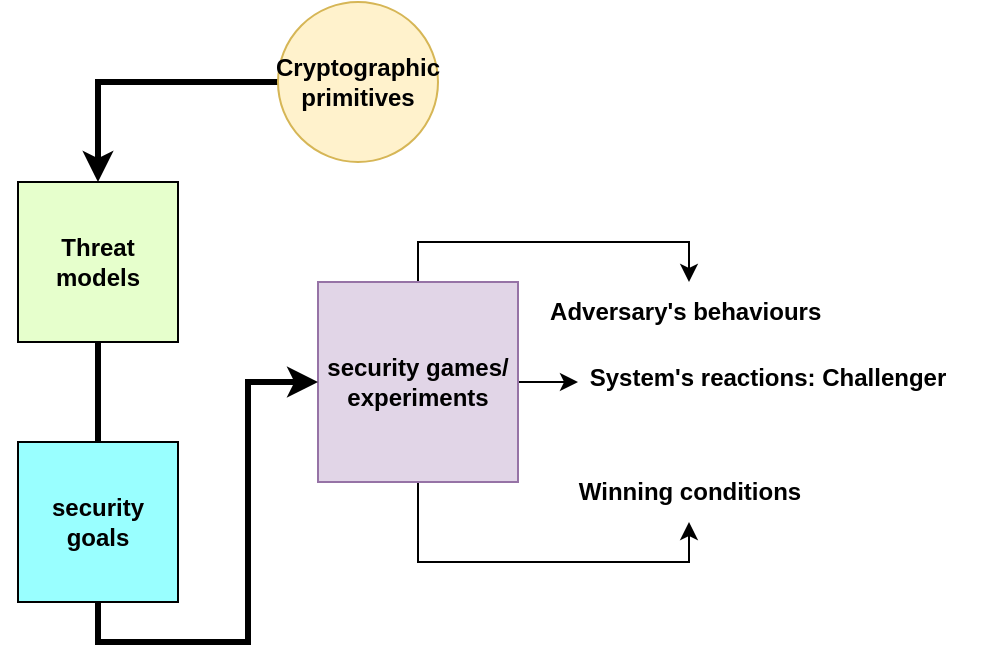 <mxfile version="21.1.4" type="github">
  <diagram name="Page-1" id="e6-palL22gEVwpT9Rw4-">
    <mxGraphModel dx="794" dy="547" grid="1" gridSize="10" guides="1" tooltips="1" connect="1" arrows="1" fold="1" page="1" pageScale="1" pageWidth="827" pageHeight="1169" math="0" shadow="0">
      <root>
        <mxCell id="0" />
        <mxCell id="1" parent="0" />
        <mxCell id="x3_pzE6pRAHvsMxL7w2M-4" style="edgeStyle=orthogonalEdgeStyle;rounded=0;orthogonalLoop=1;jettySize=auto;html=1;exitX=0.5;exitY=1;exitDx=0;exitDy=0;entryX=0;entryY=0.5;entryDx=0;entryDy=0;strokeWidth=3;" edge="1" parent="1" source="x3_pzE6pRAHvsMxL7w2M-1" target="x3_pzE6pRAHvsMxL7w2M-3">
          <mxGeometry relative="1" as="geometry">
            <Array as="points">
              <mxPoint x="180" y="420" />
            </Array>
          </mxGeometry>
        </mxCell>
        <mxCell id="x3_pzE6pRAHvsMxL7w2M-1" value="Threat models&lt;br&gt;" style="whiteSpace=wrap;html=1;aspect=fixed;fillColor=#E6FFCC;fontStyle=1" vertex="1" parent="1">
          <mxGeometry x="140" y="250" width="80" height="80" as="geometry" />
        </mxCell>
        <mxCell id="x3_pzE6pRAHvsMxL7w2M-10" style="edgeStyle=orthogonalEdgeStyle;rounded=0;orthogonalLoop=1;jettySize=auto;html=1;exitX=0.5;exitY=0;exitDx=0;exitDy=0;entryX=0.5;entryY=0;entryDx=0;entryDy=0;" edge="1" parent="1" source="x3_pzE6pRAHvsMxL7w2M-2" target="x3_pzE6pRAHvsMxL7w2M-6">
          <mxGeometry relative="1" as="geometry">
            <mxPoint x="500" y="210" as="targetPoint" />
          </mxGeometry>
        </mxCell>
        <mxCell id="x3_pzE6pRAHvsMxL7w2M-12" style="edgeStyle=orthogonalEdgeStyle;rounded=0;orthogonalLoop=1;jettySize=auto;html=1;exitX=0.5;exitY=1;exitDx=0;exitDy=0;entryX=0.5;entryY=1;entryDx=0;entryDy=0;" edge="1" parent="1" source="x3_pzE6pRAHvsMxL7w2M-2" target="x3_pzE6pRAHvsMxL7w2M-8">
          <mxGeometry relative="1" as="geometry" />
        </mxCell>
        <mxCell id="x3_pzE6pRAHvsMxL7w2M-16" style="edgeStyle=orthogonalEdgeStyle;rounded=0;orthogonalLoop=1;jettySize=auto;html=1;exitX=1;exitY=0.5;exitDx=0;exitDy=0;" edge="1" parent="1" source="x3_pzE6pRAHvsMxL7w2M-2">
          <mxGeometry relative="1" as="geometry">
            <mxPoint x="420" y="350" as="targetPoint" />
          </mxGeometry>
        </mxCell>
        <mxCell id="x3_pzE6pRAHvsMxL7w2M-2" value="security games/&lt;br&gt;experiments" style="whiteSpace=wrap;html=1;aspect=fixed;fillColor=#e1d5e7;strokeColor=#9673a6;fontStyle=1" vertex="1" parent="1">
          <mxGeometry x="290" y="300" width="100" height="100" as="geometry" />
        </mxCell>
        <mxCell id="x3_pzE6pRAHvsMxL7w2M-5" style="edgeStyle=orthogonalEdgeStyle;rounded=0;orthogonalLoop=1;jettySize=auto;html=1;exitX=0.5;exitY=1;exitDx=0;exitDy=0;strokeWidth=3;entryX=0;entryY=0.5;entryDx=0;entryDy=0;" edge="1" parent="1" source="x3_pzE6pRAHvsMxL7w2M-3" target="x3_pzE6pRAHvsMxL7w2M-2">
          <mxGeometry relative="1" as="geometry">
            <mxPoint x="400" y="400" as="sourcePoint" />
          </mxGeometry>
        </mxCell>
        <mxCell id="x3_pzE6pRAHvsMxL7w2M-3" value="security goals" style="whiteSpace=wrap;html=1;aspect=fixed;fillColor=#99FFFF;fontStyle=1" vertex="1" parent="1">
          <mxGeometry x="140" y="380" width="80" height="80" as="geometry" />
        </mxCell>
        <mxCell id="x3_pzE6pRAHvsMxL7w2M-6" value="Adversary&#39;s behaviours&amp;nbsp;" style="text;html=1;strokeColor=none;fillColor=none;align=center;verticalAlign=middle;whiteSpace=wrap;rounded=0;fontStyle=1" vertex="1" parent="1">
          <mxGeometry x="398" y="300" width="155" height="30" as="geometry" />
        </mxCell>
        <mxCell id="x3_pzE6pRAHvsMxL7w2M-7" value="System&#39;s reactions: &lt;span&gt;Challenger&lt;/span&gt;&lt;br&gt;&amp;nbsp;" style="text;html=1;strokeColor=none;fillColor=none;align=center;verticalAlign=middle;whiteSpace=wrap;rounded=0;fontStyle=1" vertex="1" parent="1">
          <mxGeometry x="398" y="340" width="234" height="30" as="geometry" />
        </mxCell>
        <mxCell id="x3_pzE6pRAHvsMxL7w2M-8" value="Winning conditions" style="text;html=1;strokeColor=none;fillColor=none;align=center;verticalAlign=middle;whiteSpace=wrap;rounded=0;fontStyle=1" vertex="1" parent="1">
          <mxGeometry x="410.5" y="390" width="130" height="30" as="geometry" />
        </mxCell>
        <mxCell id="x3_pzE6pRAHvsMxL7w2M-19" style="edgeStyle=orthogonalEdgeStyle;rounded=0;orthogonalLoop=1;jettySize=auto;html=1;entryX=0.5;entryY=0;entryDx=0;entryDy=0;strokeWidth=3;" edge="1" parent="1" source="x3_pzE6pRAHvsMxL7w2M-17" target="x3_pzE6pRAHvsMxL7w2M-1">
          <mxGeometry relative="1" as="geometry" />
        </mxCell>
        <mxCell id="x3_pzE6pRAHvsMxL7w2M-17" value="Cryptographic primitives" style="ellipse;whiteSpace=wrap;html=1;aspect=fixed;fontStyle=1;fillColor=#fff2cc;strokeColor=#d6b656;" vertex="1" parent="1">
          <mxGeometry x="270" y="160" width="80" height="80" as="geometry" />
        </mxCell>
      </root>
    </mxGraphModel>
  </diagram>
</mxfile>
